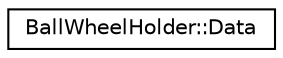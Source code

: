 digraph "Graphical Class Hierarchy"
{
  edge [fontname="Helvetica",fontsize="10",labelfontname="Helvetica",labelfontsize="10"];
  node [fontname="Helvetica",fontsize="10",shape=record];
  rankdir="LR";
  Node0 [label="BallWheelHolder::Data",height=0.2,width=0.4,color="black", fillcolor="white", style="filled",URL="$structBallWheelHolder_1_1Data.html"];
}
